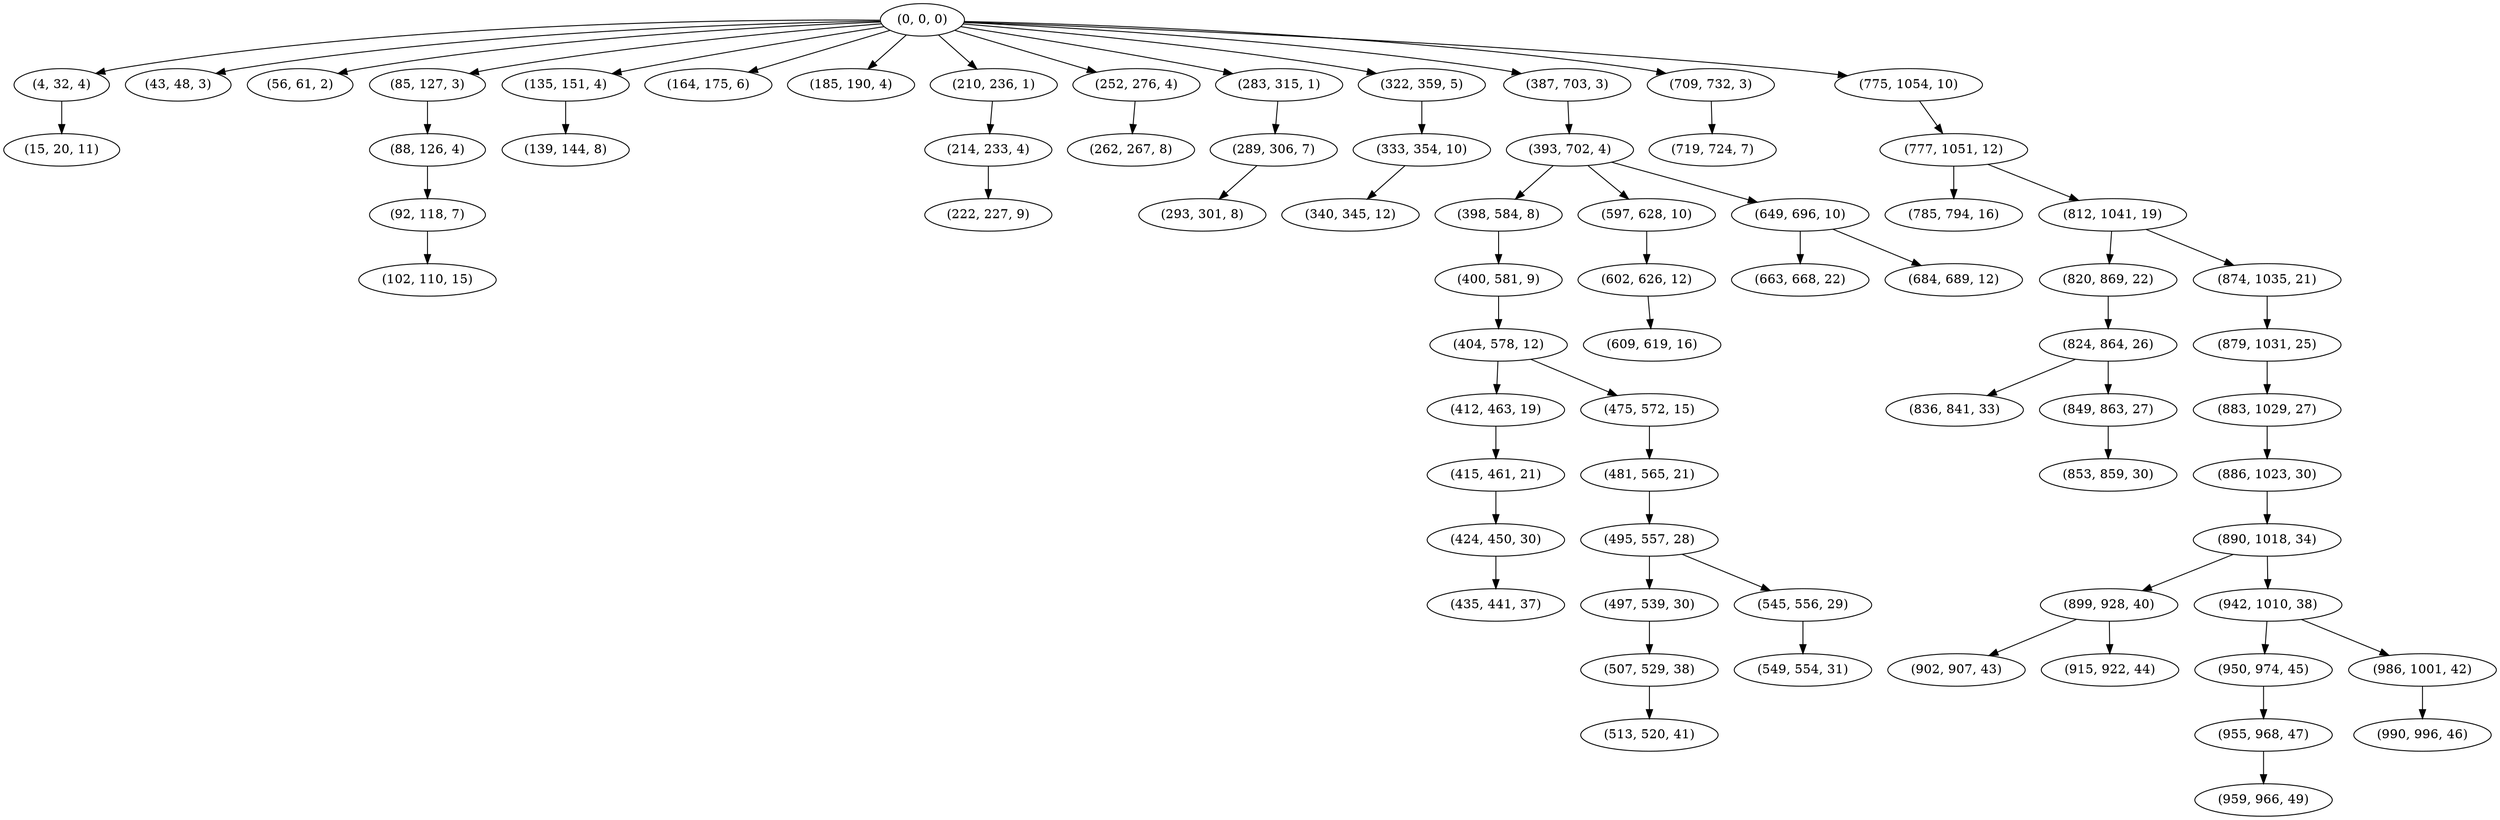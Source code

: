 digraph tree {
    "(0, 0, 0)";
    "(4, 32, 4)";
    "(15, 20, 11)";
    "(43, 48, 3)";
    "(56, 61, 2)";
    "(85, 127, 3)";
    "(88, 126, 4)";
    "(92, 118, 7)";
    "(102, 110, 15)";
    "(135, 151, 4)";
    "(139, 144, 8)";
    "(164, 175, 6)";
    "(185, 190, 4)";
    "(210, 236, 1)";
    "(214, 233, 4)";
    "(222, 227, 9)";
    "(252, 276, 4)";
    "(262, 267, 8)";
    "(283, 315, 1)";
    "(289, 306, 7)";
    "(293, 301, 8)";
    "(322, 359, 5)";
    "(333, 354, 10)";
    "(340, 345, 12)";
    "(387, 703, 3)";
    "(393, 702, 4)";
    "(398, 584, 8)";
    "(400, 581, 9)";
    "(404, 578, 12)";
    "(412, 463, 19)";
    "(415, 461, 21)";
    "(424, 450, 30)";
    "(435, 441, 37)";
    "(475, 572, 15)";
    "(481, 565, 21)";
    "(495, 557, 28)";
    "(497, 539, 30)";
    "(507, 529, 38)";
    "(513, 520, 41)";
    "(545, 556, 29)";
    "(549, 554, 31)";
    "(597, 628, 10)";
    "(602, 626, 12)";
    "(609, 619, 16)";
    "(649, 696, 10)";
    "(663, 668, 22)";
    "(684, 689, 12)";
    "(709, 732, 3)";
    "(719, 724, 7)";
    "(775, 1054, 10)";
    "(777, 1051, 12)";
    "(785, 794, 16)";
    "(812, 1041, 19)";
    "(820, 869, 22)";
    "(824, 864, 26)";
    "(836, 841, 33)";
    "(849, 863, 27)";
    "(853, 859, 30)";
    "(874, 1035, 21)";
    "(879, 1031, 25)";
    "(883, 1029, 27)";
    "(886, 1023, 30)";
    "(890, 1018, 34)";
    "(899, 928, 40)";
    "(902, 907, 43)";
    "(915, 922, 44)";
    "(942, 1010, 38)";
    "(950, 974, 45)";
    "(955, 968, 47)";
    "(959, 966, 49)";
    "(986, 1001, 42)";
    "(990, 996, 46)";
    "(0, 0, 0)" -> "(4, 32, 4)";
    "(0, 0, 0)" -> "(43, 48, 3)";
    "(0, 0, 0)" -> "(56, 61, 2)";
    "(0, 0, 0)" -> "(85, 127, 3)";
    "(0, 0, 0)" -> "(135, 151, 4)";
    "(0, 0, 0)" -> "(164, 175, 6)";
    "(0, 0, 0)" -> "(185, 190, 4)";
    "(0, 0, 0)" -> "(210, 236, 1)";
    "(0, 0, 0)" -> "(252, 276, 4)";
    "(0, 0, 0)" -> "(283, 315, 1)";
    "(0, 0, 0)" -> "(322, 359, 5)";
    "(0, 0, 0)" -> "(387, 703, 3)";
    "(0, 0, 0)" -> "(709, 732, 3)";
    "(0, 0, 0)" -> "(775, 1054, 10)";
    "(4, 32, 4)" -> "(15, 20, 11)";
    "(85, 127, 3)" -> "(88, 126, 4)";
    "(88, 126, 4)" -> "(92, 118, 7)";
    "(92, 118, 7)" -> "(102, 110, 15)";
    "(135, 151, 4)" -> "(139, 144, 8)";
    "(210, 236, 1)" -> "(214, 233, 4)";
    "(214, 233, 4)" -> "(222, 227, 9)";
    "(252, 276, 4)" -> "(262, 267, 8)";
    "(283, 315, 1)" -> "(289, 306, 7)";
    "(289, 306, 7)" -> "(293, 301, 8)";
    "(322, 359, 5)" -> "(333, 354, 10)";
    "(333, 354, 10)" -> "(340, 345, 12)";
    "(387, 703, 3)" -> "(393, 702, 4)";
    "(393, 702, 4)" -> "(398, 584, 8)";
    "(393, 702, 4)" -> "(597, 628, 10)";
    "(393, 702, 4)" -> "(649, 696, 10)";
    "(398, 584, 8)" -> "(400, 581, 9)";
    "(400, 581, 9)" -> "(404, 578, 12)";
    "(404, 578, 12)" -> "(412, 463, 19)";
    "(404, 578, 12)" -> "(475, 572, 15)";
    "(412, 463, 19)" -> "(415, 461, 21)";
    "(415, 461, 21)" -> "(424, 450, 30)";
    "(424, 450, 30)" -> "(435, 441, 37)";
    "(475, 572, 15)" -> "(481, 565, 21)";
    "(481, 565, 21)" -> "(495, 557, 28)";
    "(495, 557, 28)" -> "(497, 539, 30)";
    "(495, 557, 28)" -> "(545, 556, 29)";
    "(497, 539, 30)" -> "(507, 529, 38)";
    "(507, 529, 38)" -> "(513, 520, 41)";
    "(545, 556, 29)" -> "(549, 554, 31)";
    "(597, 628, 10)" -> "(602, 626, 12)";
    "(602, 626, 12)" -> "(609, 619, 16)";
    "(649, 696, 10)" -> "(663, 668, 22)";
    "(649, 696, 10)" -> "(684, 689, 12)";
    "(709, 732, 3)" -> "(719, 724, 7)";
    "(775, 1054, 10)" -> "(777, 1051, 12)";
    "(777, 1051, 12)" -> "(785, 794, 16)";
    "(777, 1051, 12)" -> "(812, 1041, 19)";
    "(812, 1041, 19)" -> "(820, 869, 22)";
    "(812, 1041, 19)" -> "(874, 1035, 21)";
    "(820, 869, 22)" -> "(824, 864, 26)";
    "(824, 864, 26)" -> "(836, 841, 33)";
    "(824, 864, 26)" -> "(849, 863, 27)";
    "(849, 863, 27)" -> "(853, 859, 30)";
    "(874, 1035, 21)" -> "(879, 1031, 25)";
    "(879, 1031, 25)" -> "(883, 1029, 27)";
    "(883, 1029, 27)" -> "(886, 1023, 30)";
    "(886, 1023, 30)" -> "(890, 1018, 34)";
    "(890, 1018, 34)" -> "(899, 928, 40)";
    "(890, 1018, 34)" -> "(942, 1010, 38)";
    "(899, 928, 40)" -> "(902, 907, 43)";
    "(899, 928, 40)" -> "(915, 922, 44)";
    "(942, 1010, 38)" -> "(950, 974, 45)";
    "(942, 1010, 38)" -> "(986, 1001, 42)";
    "(950, 974, 45)" -> "(955, 968, 47)";
    "(955, 968, 47)" -> "(959, 966, 49)";
    "(986, 1001, 42)" -> "(990, 996, 46)";
}
